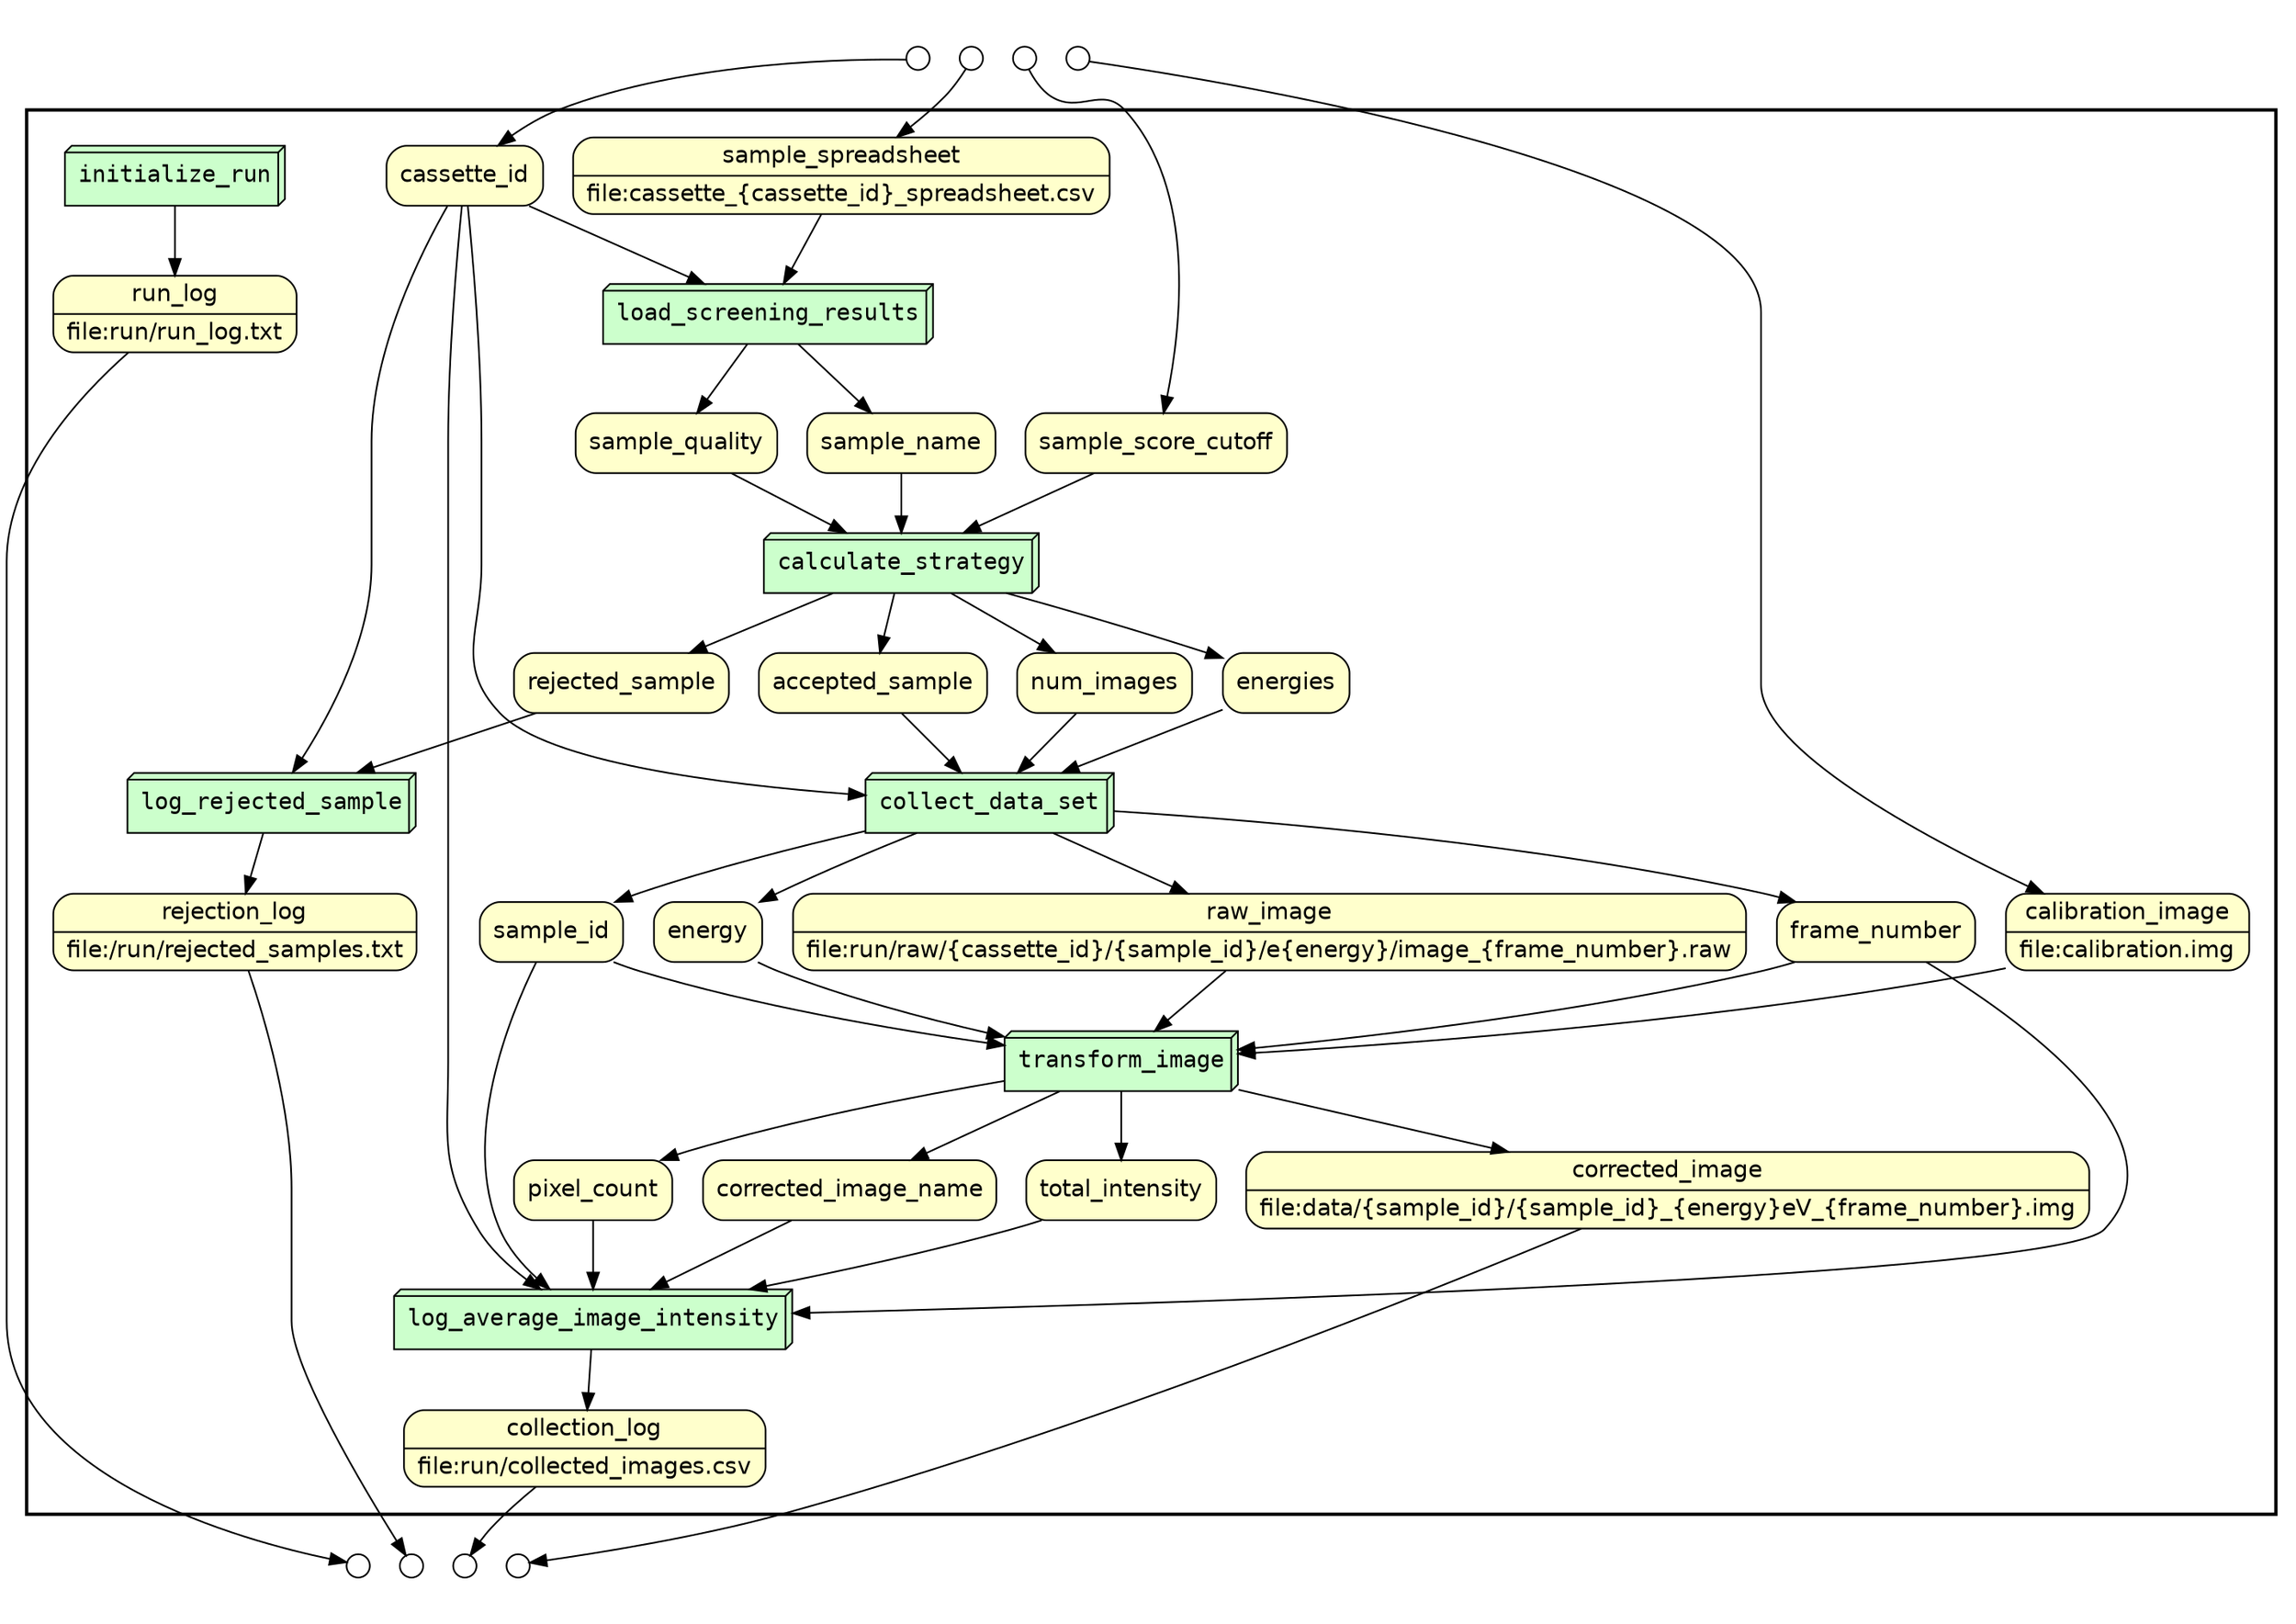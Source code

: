 digraph Workflow {
rankdir=TB
node[shape=circle style="filled" fillcolor="#FFFFFF" peripheries=1 label="" width=0.2]
subgraph cluster0 { label="" color="white"
subgraph cluster1 { label="" color="white"
node1
node2
node3
node4
}}
subgraph cluster2 { label="" color="white"
subgraph cluster3 { label="" color="white"
node5
node6
node7
node8
}}
subgraph cluster4 {
label=""
penwidth=2
fontsize=18
subgraph cluster5 {
label=""
color="white"
graph[fontname=Courier]
node[fontname=Courier]
node[shape=box3d style="filled" fillcolor="#CCFFCC" peripheries=1 label="" width=0.2]
node9 [label="initialize_run"]
node10 [label="load_screening_results"]
node11 [label="calculate_strategy"]
node12 [label="log_rejected_sample"]
node13 [label="collect_data_set"]
node14 [label="transform_image"]
node15 [label="log_average_image_intensity"]
node[fontname=Helvetica]
node[shape=box style="rounded,filled" fillcolor="#FFFFCC" peripheries=1 label="" width=0.2]
node16 [shape=record  rankdir=LR label="{<f0> corrected_image|<f1>file:data/\{sample_id\}/\{sample_id\}_\{energy\}eV_\{frame_number\}.img}"];
node17 [shape=record  rankdir=LR label="{<f0> run_log|<f1>file:run/run_log.txt}"];
node18 [shape=record  rankdir=LR label="{<f0> collection_log|<f1>file:run/collected_images.csv}"];
node19 [shape=record  rankdir=LR label="{<f0> rejection_log|<f1>file:/run/rejected_samples.txt}"];
node20 [label="cassette_id"]
node21 [shape=record  rankdir=LR label="{<f0> sample_spreadsheet|<f1>file:cassette_\{cassette_id\}_spreadsheet.csv}"];
node22 [label="sample_score_cutoff"]
node23 [label="sample_name"]
node24 [label="sample_quality"]
node25 [label="rejected_sample"]
node26 [label="accepted_sample"]
node27 [label="num_images"]
node28 [label="energies"]
node29 [label="sample_id"]
node30 [label="energy"]
node31 [label="frame_number"]
node32 [shape=record  rankdir=LR label="{<f0> raw_image|<f1>file:run/raw/\{cassette_id\}/\{sample_id\}/e\{energy\}/image_\{frame_number\}.raw}"];
node33 [shape=record  rankdir=LR label="{<f0> calibration_image|<f1>file:calibration.img}"];
node34 [label="total_intensity"]
node35 [label="pixel_count"]
node36 [label="corrected_image_name"]
node9 -> node17
node10 -> node23
node10 -> node24
node20 -> node10
node21 -> node10
node11 -> node26
node11 -> node25
node11 -> node27
node11 -> node28
node22 -> node11
node23 -> node11
node24 -> node11
node12 -> node19
node20 -> node12
node25 -> node12
node13 -> node29
node13 -> node30
node13 -> node31
node13 -> node32
node20 -> node13
node26 -> node13
node27 -> node13
node28 -> node13
node14 -> node16
node14 -> node36
node14 -> node34
node14 -> node35
node29 -> node14
node30 -> node14
node31 -> node14
node32 -> node14
node33 -> node14
node15 -> node18
node20 -> node15
node29 -> node15
node31 -> node15
node34 -> node15
node35 -> node15
node36 -> node15
}}
node1 -> node20
node2 -> node22
node3 -> node21
node4 -> node33
node16 -> node5
node17 -> node6
node18 -> node7
node19 -> node8
}
